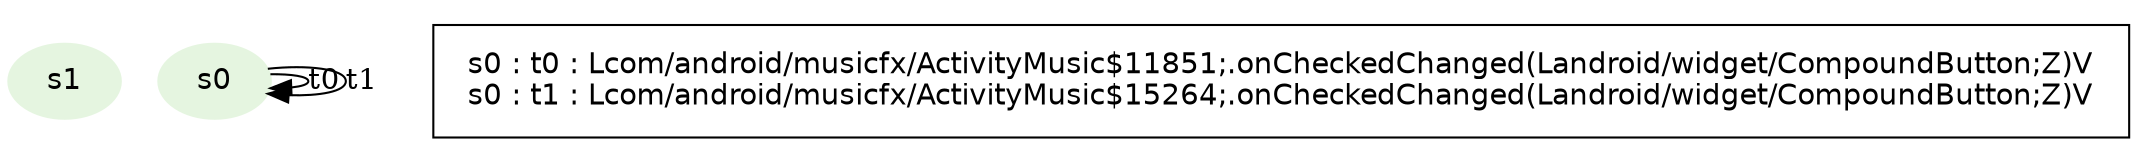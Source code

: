 digraph {
fontname="Helvetica";
node[style=filled, fontname="Helvetica", colorscheme=greens3, color=1];
s1;
s0;
s0 -> s0[label="t0"];
s0 -> s0[label="t1"];
subgraph cluster_key {
ds[shape=plaintext, style=solid,label="s0 : t0 : Lcom/android/musicfx/ActivityMusic$11851;.onCheckedChanged(Landroid/widget/CompoundButton;Z)V\ns0 : t1 : Lcom/android/musicfx/ActivityMusic$15264;.onCheckedChanged(Landroid/widget/CompoundButton;Z)V\n"];}
}
